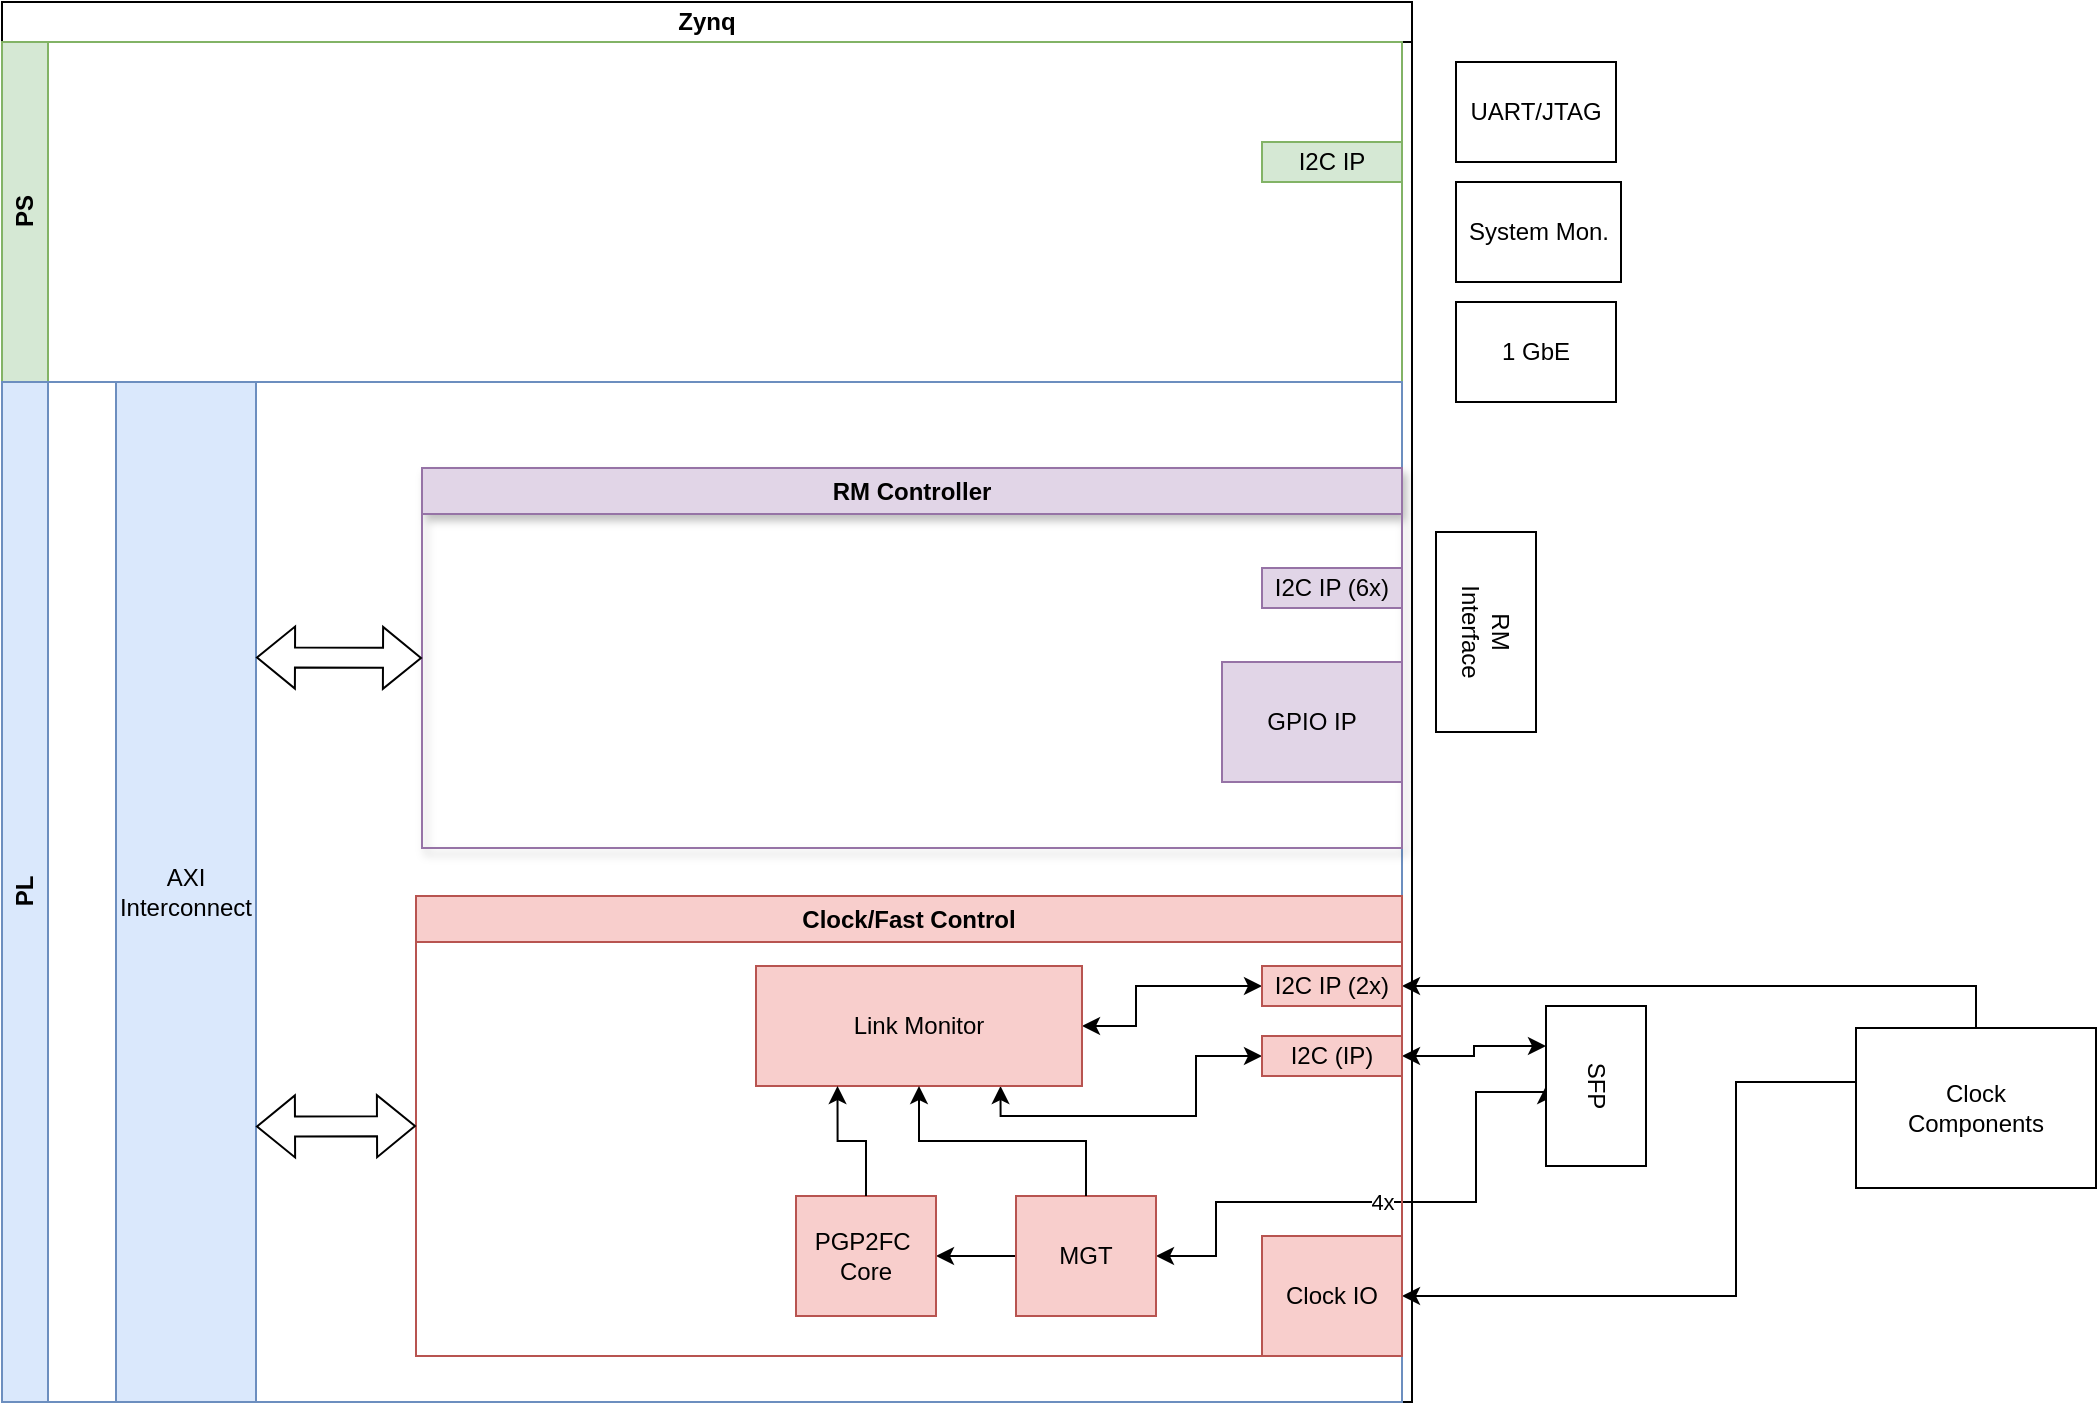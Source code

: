 <mxfile version="22.1.21" type="github">
  <diagram name="Page-1" id="CqhaXGUnET5LxAteUmj5">
    <mxGraphModel dx="1687" dy="835" grid="1" gridSize="10" guides="1" tooltips="1" connect="1" arrows="1" fold="1" page="1" pageScale="1" pageWidth="850" pageHeight="1100" math="0" shadow="0">
      <root>
        <mxCell id="0" />
        <mxCell id="1" parent="0" />
        <mxCell id="Aew9ZYFixLs8qTHqgGnk-2" value="Zynq" style="swimlane;whiteSpace=wrap;html=1;startSize=20;" vertex="1" parent="1">
          <mxGeometry x="73" y="50" width="705" height="700" as="geometry" />
        </mxCell>
        <mxCell id="Aew9ZYFixLs8qTHqgGnk-7" value="PS" style="swimlane;horizontal=0;whiteSpace=wrap;html=1;startSize=23;fillColor=#d5e8d4;strokeColor=#82b366;" vertex="1" parent="Aew9ZYFixLs8qTHqgGnk-2">
          <mxGeometry y="20" width="700" height="170" as="geometry">
            <mxRectangle y="30" width="50" height="40" as="alternateBounds" />
          </mxGeometry>
        </mxCell>
        <mxCell id="Aew9ZYFixLs8qTHqgGnk-25" value="I2C IP" style="rounded=0;whiteSpace=wrap;html=1;fillColor=#d5e8d4;strokeColor=#82b366;" vertex="1" parent="Aew9ZYFixLs8qTHqgGnk-7">
          <mxGeometry x="630" y="50" width="70" height="20" as="geometry" />
        </mxCell>
        <mxCell id="Aew9ZYFixLs8qTHqgGnk-9" value="PL" style="swimlane;horizontal=0;whiteSpace=wrap;html=1;startSize=23;fillColor=#dae8fc;strokeColor=#6c8ebf;" vertex="1" parent="Aew9ZYFixLs8qTHqgGnk-2">
          <mxGeometry y="190" width="700" height="510" as="geometry">
            <mxRectangle y="30" width="50" height="40" as="alternateBounds" />
          </mxGeometry>
        </mxCell>
        <mxCell id="Aew9ZYFixLs8qTHqgGnk-12" value="AXI&lt;br&gt;Interconnect" style="rounded=0;whiteSpace=wrap;html=1;points=[[0,0,0,0,0],[0,0.25,0,0,0],[0,0.5,0,0,0],[0,0.75,0,0,0],[0,1,0,0,0],[0.25,0,0,0,0],[0.25,1,0,0,0],[0.5,0,0,0,0],[0.5,1,0,0,0],[0.75,0,0,0,0],[0.75,1,0,0,0],[1,0,0,0,0],[1,0.09,0,0,0],[1,0.18,0,0,0],[1,0.27,0,0,0],[1,0.36,0,0,0],[1,0.45,0,0,0],[1,0.55,0,0,0],[1,0.64,0,0,0],[1,0.73,0,0,0],[1,0.82,0,0,0],[1,0.91,0,0,0],[1,1,0,0,0]];fillColor=#dae8fc;strokeColor=#6c8ebf;" vertex="1" parent="Aew9ZYFixLs8qTHqgGnk-9">
          <mxGeometry x="57" width="70" height="510" as="geometry" />
        </mxCell>
        <mxCell id="Aew9ZYFixLs8qTHqgGnk-63" value="RM Controller" style="swimlane;whiteSpace=wrap;html=1;shadow=1;fillColor=#e1d5e7;strokeColor=#9673a6;" vertex="1" parent="Aew9ZYFixLs8qTHqgGnk-9">
          <mxGeometry x="210" y="43" width="490" height="190" as="geometry" />
        </mxCell>
        <mxCell id="Aew9ZYFixLs8qTHqgGnk-15" value="I2C IP (6x)" style="rounded=0;whiteSpace=wrap;html=1;fillColor=#e1d5e7;strokeColor=#9673a6;" vertex="1" parent="Aew9ZYFixLs8qTHqgGnk-63">
          <mxGeometry x="420" y="50" width="70" height="20" as="geometry" />
        </mxCell>
        <mxCell id="Aew9ZYFixLs8qTHqgGnk-67" value="GPIO IP" style="rounded=0;whiteSpace=wrap;html=1;fillColor=#e1d5e7;strokeColor=#9673a6;" vertex="1" parent="Aew9ZYFixLs8qTHqgGnk-63">
          <mxGeometry x="400" y="97" width="90" height="60" as="geometry" />
        </mxCell>
        <mxCell id="Aew9ZYFixLs8qTHqgGnk-66" value="" style="shape=flexArrow;endArrow=classic;startArrow=classic;html=1;rounded=0;entryX=0;entryY=0.5;entryDx=0;entryDy=0;exitX=1;exitY=0.27;exitDx=0;exitDy=0;exitPerimeter=0;" edge="1" parent="Aew9ZYFixLs8qTHqgGnk-9" source="Aew9ZYFixLs8qTHqgGnk-12" target="Aew9ZYFixLs8qTHqgGnk-63">
          <mxGeometry width="100" height="100" relative="1" as="geometry">
            <mxPoint x="127" y="197" as="sourcePoint" />
            <mxPoint x="207" y="190" as="targetPoint" />
          </mxGeometry>
        </mxCell>
        <mxCell id="Aew9ZYFixLs8qTHqgGnk-18" value="RM&lt;br&gt;Interface" style="rounded=0;whiteSpace=wrap;html=1;rotation=90;" vertex="1" parent="1">
          <mxGeometry x="765" y="340" width="100" height="50" as="geometry" />
        </mxCell>
        <mxCell id="Aew9ZYFixLs8qTHqgGnk-44" value="4x" style="edgeStyle=orthogonalEdgeStyle;rounded=0;orthogonalLoop=1;jettySize=auto;html=1;exitX=0.5;exitY=1;exitDx=0;exitDy=0;entryX=1;entryY=0.5;entryDx=0;entryDy=0;startArrow=classic;startFill=1;" edge="1" parent="1" source="Aew9ZYFixLs8qTHqgGnk-20" target="Aew9ZYFixLs8qTHqgGnk-32">
          <mxGeometry relative="1" as="geometry">
            <Array as="points">
              <mxPoint x="845" y="595" />
              <mxPoint x="810" y="595" />
              <mxPoint x="810" y="650" />
              <mxPoint x="680" y="650" />
              <mxPoint x="680" y="677" />
            </Array>
          </mxGeometry>
        </mxCell>
        <mxCell id="Aew9ZYFixLs8qTHqgGnk-57" style="edgeStyle=orthogonalEdgeStyle;rounded=0;orthogonalLoop=1;jettySize=auto;html=1;exitX=0.25;exitY=1;exitDx=0;exitDy=0;entryX=1;entryY=0.5;entryDx=0;entryDy=0;startArrow=classic;startFill=1;" edge="1" parent="1" source="Aew9ZYFixLs8qTHqgGnk-20" target="Aew9ZYFixLs8qTHqgGnk-17">
          <mxGeometry relative="1" as="geometry" />
        </mxCell>
        <mxCell id="Aew9ZYFixLs8qTHqgGnk-20" value="SFP" style="rounded=0;whiteSpace=wrap;html=1;rotation=90;" vertex="1" parent="1">
          <mxGeometry x="830" y="567" width="80" height="50" as="geometry" />
        </mxCell>
        <mxCell id="Aew9ZYFixLs8qTHqgGnk-23" value="System Mon." style="rounded=0;whiteSpace=wrap;html=1;rotation=0;" vertex="1" parent="1">
          <mxGeometry x="800" y="140" width="82.5" height="50" as="geometry" />
        </mxCell>
        <mxCell id="Aew9ZYFixLs8qTHqgGnk-49" style="edgeStyle=orthogonalEdgeStyle;rounded=0;orthogonalLoop=1;jettySize=auto;html=1;exitX=0.5;exitY=0;exitDx=0;exitDy=0;entryX=1;entryY=0.5;entryDx=0;entryDy=0;" edge="1" parent="1" source="Aew9ZYFixLs8qTHqgGnk-27" target="Aew9ZYFixLs8qTHqgGnk-31">
          <mxGeometry relative="1" as="geometry">
            <Array as="points">
              <mxPoint x="1060" y="542" />
            </Array>
          </mxGeometry>
        </mxCell>
        <mxCell id="Aew9ZYFixLs8qTHqgGnk-51" style="edgeStyle=orthogonalEdgeStyle;rounded=0;orthogonalLoop=1;jettySize=auto;html=1;exitX=0.25;exitY=0;exitDx=0;exitDy=0;entryX=1;entryY=0.5;entryDx=0;entryDy=0;" edge="1" parent="1" source="Aew9ZYFixLs8qTHqgGnk-27" target="Aew9ZYFixLs8qTHqgGnk-28">
          <mxGeometry relative="1" as="geometry">
            <Array as="points">
              <mxPoint x="1030" y="590" />
              <mxPoint x="940" y="590" />
              <mxPoint x="940" y="697" />
            </Array>
          </mxGeometry>
        </mxCell>
        <mxCell id="Aew9ZYFixLs8qTHqgGnk-27" value="Clock&lt;br&gt;Components" style="rounded=0;whiteSpace=wrap;html=1;rotation=0;" vertex="1" parent="1">
          <mxGeometry x="1000" y="563" width="120" height="80" as="geometry" />
        </mxCell>
        <mxCell id="Aew9ZYFixLs8qTHqgGnk-29" value="1 GbE" style="rounded=0;whiteSpace=wrap;html=1;rotation=0;" vertex="1" parent="1">
          <mxGeometry x="800" y="200" width="80" height="50" as="geometry" />
        </mxCell>
        <mxCell id="Aew9ZYFixLs8qTHqgGnk-30" value="UART/JTAG" style="rounded=0;whiteSpace=wrap;html=1;rotation=0;" vertex="1" parent="1">
          <mxGeometry x="800" y="80" width="80" height="50" as="geometry" />
        </mxCell>
        <mxCell id="Aew9ZYFixLs8qTHqgGnk-53" value="Clock/Fast Control" style="swimlane;whiteSpace=wrap;html=1;fillColor=#f8cecc;strokeColor=#b85450;" vertex="1" parent="1">
          <mxGeometry x="280" y="497" width="493" height="230" as="geometry" />
        </mxCell>
        <mxCell id="Aew9ZYFixLs8qTHqgGnk-58" style="edgeStyle=orthogonalEdgeStyle;rounded=0;orthogonalLoop=1;jettySize=auto;html=1;exitX=0.75;exitY=1;exitDx=0;exitDy=0;entryX=0;entryY=0.5;entryDx=0;entryDy=0;startArrow=classic;startFill=1;" edge="1" parent="Aew9ZYFixLs8qTHqgGnk-53" source="Aew9ZYFixLs8qTHqgGnk-33" target="Aew9ZYFixLs8qTHqgGnk-17">
          <mxGeometry relative="1" as="geometry">
            <Array as="points">
              <mxPoint x="292" y="110" />
              <mxPoint x="390" y="110" />
              <mxPoint x="390" y="80" />
            </Array>
          </mxGeometry>
        </mxCell>
        <mxCell id="Aew9ZYFixLs8qTHqgGnk-60" style="edgeStyle=orthogonalEdgeStyle;rounded=0;orthogonalLoop=1;jettySize=auto;html=1;exitX=1;exitY=0.5;exitDx=0;exitDy=0;entryX=0;entryY=0.5;entryDx=0;entryDy=0;startArrow=classic;startFill=1;" edge="1" parent="Aew9ZYFixLs8qTHqgGnk-53" source="Aew9ZYFixLs8qTHqgGnk-33" target="Aew9ZYFixLs8qTHqgGnk-31">
          <mxGeometry relative="1" as="geometry">
            <Array as="points">
              <mxPoint x="360" y="65" />
              <mxPoint x="360" y="45" />
            </Array>
          </mxGeometry>
        </mxCell>
        <mxCell id="Aew9ZYFixLs8qTHqgGnk-33" value="Link Monitor" style="rounded=0;whiteSpace=wrap;html=1;fillColor=#f8cecc;strokeColor=#b85450;" vertex="1" parent="Aew9ZYFixLs8qTHqgGnk-53">
          <mxGeometry x="170" y="35" width="163" height="60" as="geometry" />
        </mxCell>
        <mxCell id="Aew9ZYFixLs8qTHqgGnk-59" style="edgeStyle=orthogonalEdgeStyle;rounded=0;orthogonalLoop=1;jettySize=auto;html=1;exitX=0;exitY=0.5;exitDx=0;exitDy=0;entryX=1;entryY=0.5;entryDx=0;entryDy=0;" edge="1" parent="Aew9ZYFixLs8qTHqgGnk-53" source="Aew9ZYFixLs8qTHqgGnk-32" target="Aew9ZYFixLs8qTHqgGnk-21">
          <mxGeometry relative="1" as="geometry" />
        </mxCell>
        <mxCell id="Aew9ZYFixLs8qTHqgGnk-32" value="MGT" style="rounded=0;whiteSpace=wrap;html=1;fillColor=#f8cecc;strokeColor=#b85450;" vertex="1" parent="Aew9ZYFixLs8qTHqgGnk-53">
          <mxGeometry x="300" y="150" width="70" height="60" as="geometry" />
        </mxCell>
        <mxCell id="Aew9ZYFixLs8qTHqgGnk-17" value="I2C (IP)" style="rounded=0;whiteSpace=wrap;html=1;fillColor=#f8cecc;strokeColor=#b85450;" vertex="1" parent="Aew9ZYFixLs8qTHqgGnk-53">
          <mxGeometry x="423" y="70" width="70" height="20" as="geometry" />
        </mxCell>
        <mxCell id="Aew9ZYFixLs8qTHqgGnk-21" value="PGP2FC&amp;nbsp;&lt;br&gt;Core" style="rounded=0;whiteSpace=wrap;html=1;fillColor=#f8cecc;strokeColor=#b85450;" vertex="1" parent="Aew9ZYFixLs8qTHqgGnk-53">
          <mxGeometry x="190" y="150" width="70" height="60" as="geometry" />
        </mxCell>
        <mxCell id="Aew9ZYFixLs8qTHqgGnk-28" value="Clock IO" style="rounded=0;whiteSpace=wrap;html=1;fillColor=#f8cecc;strokeColor=#b85450;" vertex="1" parent="Aew9ZYFixLs8qTHqgGnk-53">
          <mxGeometry x="423" y="170" width="70" height="60" as="geometry" />
        </mxCell>
        <mxCell id="Aew9ZYFixLs8qTHqgGnk-31" value="I2C IP (2x)" style="rounded=0;whiteSpace=wrap;html=1;fillColor=#f8cecc;strokeColor=#b85450;" vertex="1" parent="Aew9ZYFixLs8qTHqgGnk-53">
          <mxGeometry x="423" y="35" width="70" height="20" as="geometry" />
        </mxCell>
        <mxCell id="Aew9ZYFixLs8qTHqgGnk-42" style="edgeStyle=orthogonalEdgeStyle;rounded=0;orthogonalLoop=1;jettySize=auto;html=1;exitX=0.5;exitY=0;exitDx=0;exitDy=0;entryX=0.5;entryY=1;entryDx=0;entryDy=0;" edge="1" parent="Aew9ZYFixLs8qTHqgGnk-53" source="Aew9ZYFixLs8qTHqgGnk-32" target="Aew9ZYFixLs8qTHqgGnk-33">
          <mxGeometry relative="1" as="geometry" />
        </mxCell>
        <mxCell id="Aew9ZYFixLs8qTHqgGnk-39" style="edgeStyle=orthogonalEdgeStyle;rounded=0;orthogonalLoop=1;jettySize=auto;html=1;exitX=0.25;exitY=1;exitDx=0;exitDy=0;entryX=0.5;entryY=0;entryDx=0;entryDy=0;startArrow=classic;startFill=1;endArrow=none;endFill=0;" edge="1" parent="Aew9ZYFixLs8qTHqgGnk-53" source="Aew9ZYFixLs8qTHqgGnk-33" target="Aew9ZYFixLs8qTHqgGnk-21">
          <mxGeometry relative="1" as="geometry" />
        </mxCell>
        <mxCell id="Aew9ZYFixLs8qTHqgGnk-61" value="" style="shape=flexArrow;endArrow=classic;startArrow=classic;html=1;rounded=0;entryX=0;entryY=0.5;entryDx=0;entryDy=0;exitX=1;exitY=0.73;exitDx=0;exitDy=0;exitPerimeter=0;" edge="1" parent="1" source="Aew9ZYFixLs8qTHqgGnk-12" target="Aew9ZYFixLs8qTHqgGnk-53">
          <mxGeometry width="100" height="100" relative="1" as="geometry">
            <mxPoint x="320" y="500" as="sourcePoint" />
            <mxPoint x="420" y="400" as="targetPoint" />
          </mxGeometry>
        </mxCell>
      </root>
    </mxGraphModel>
  </diagram>
</mxfile>
